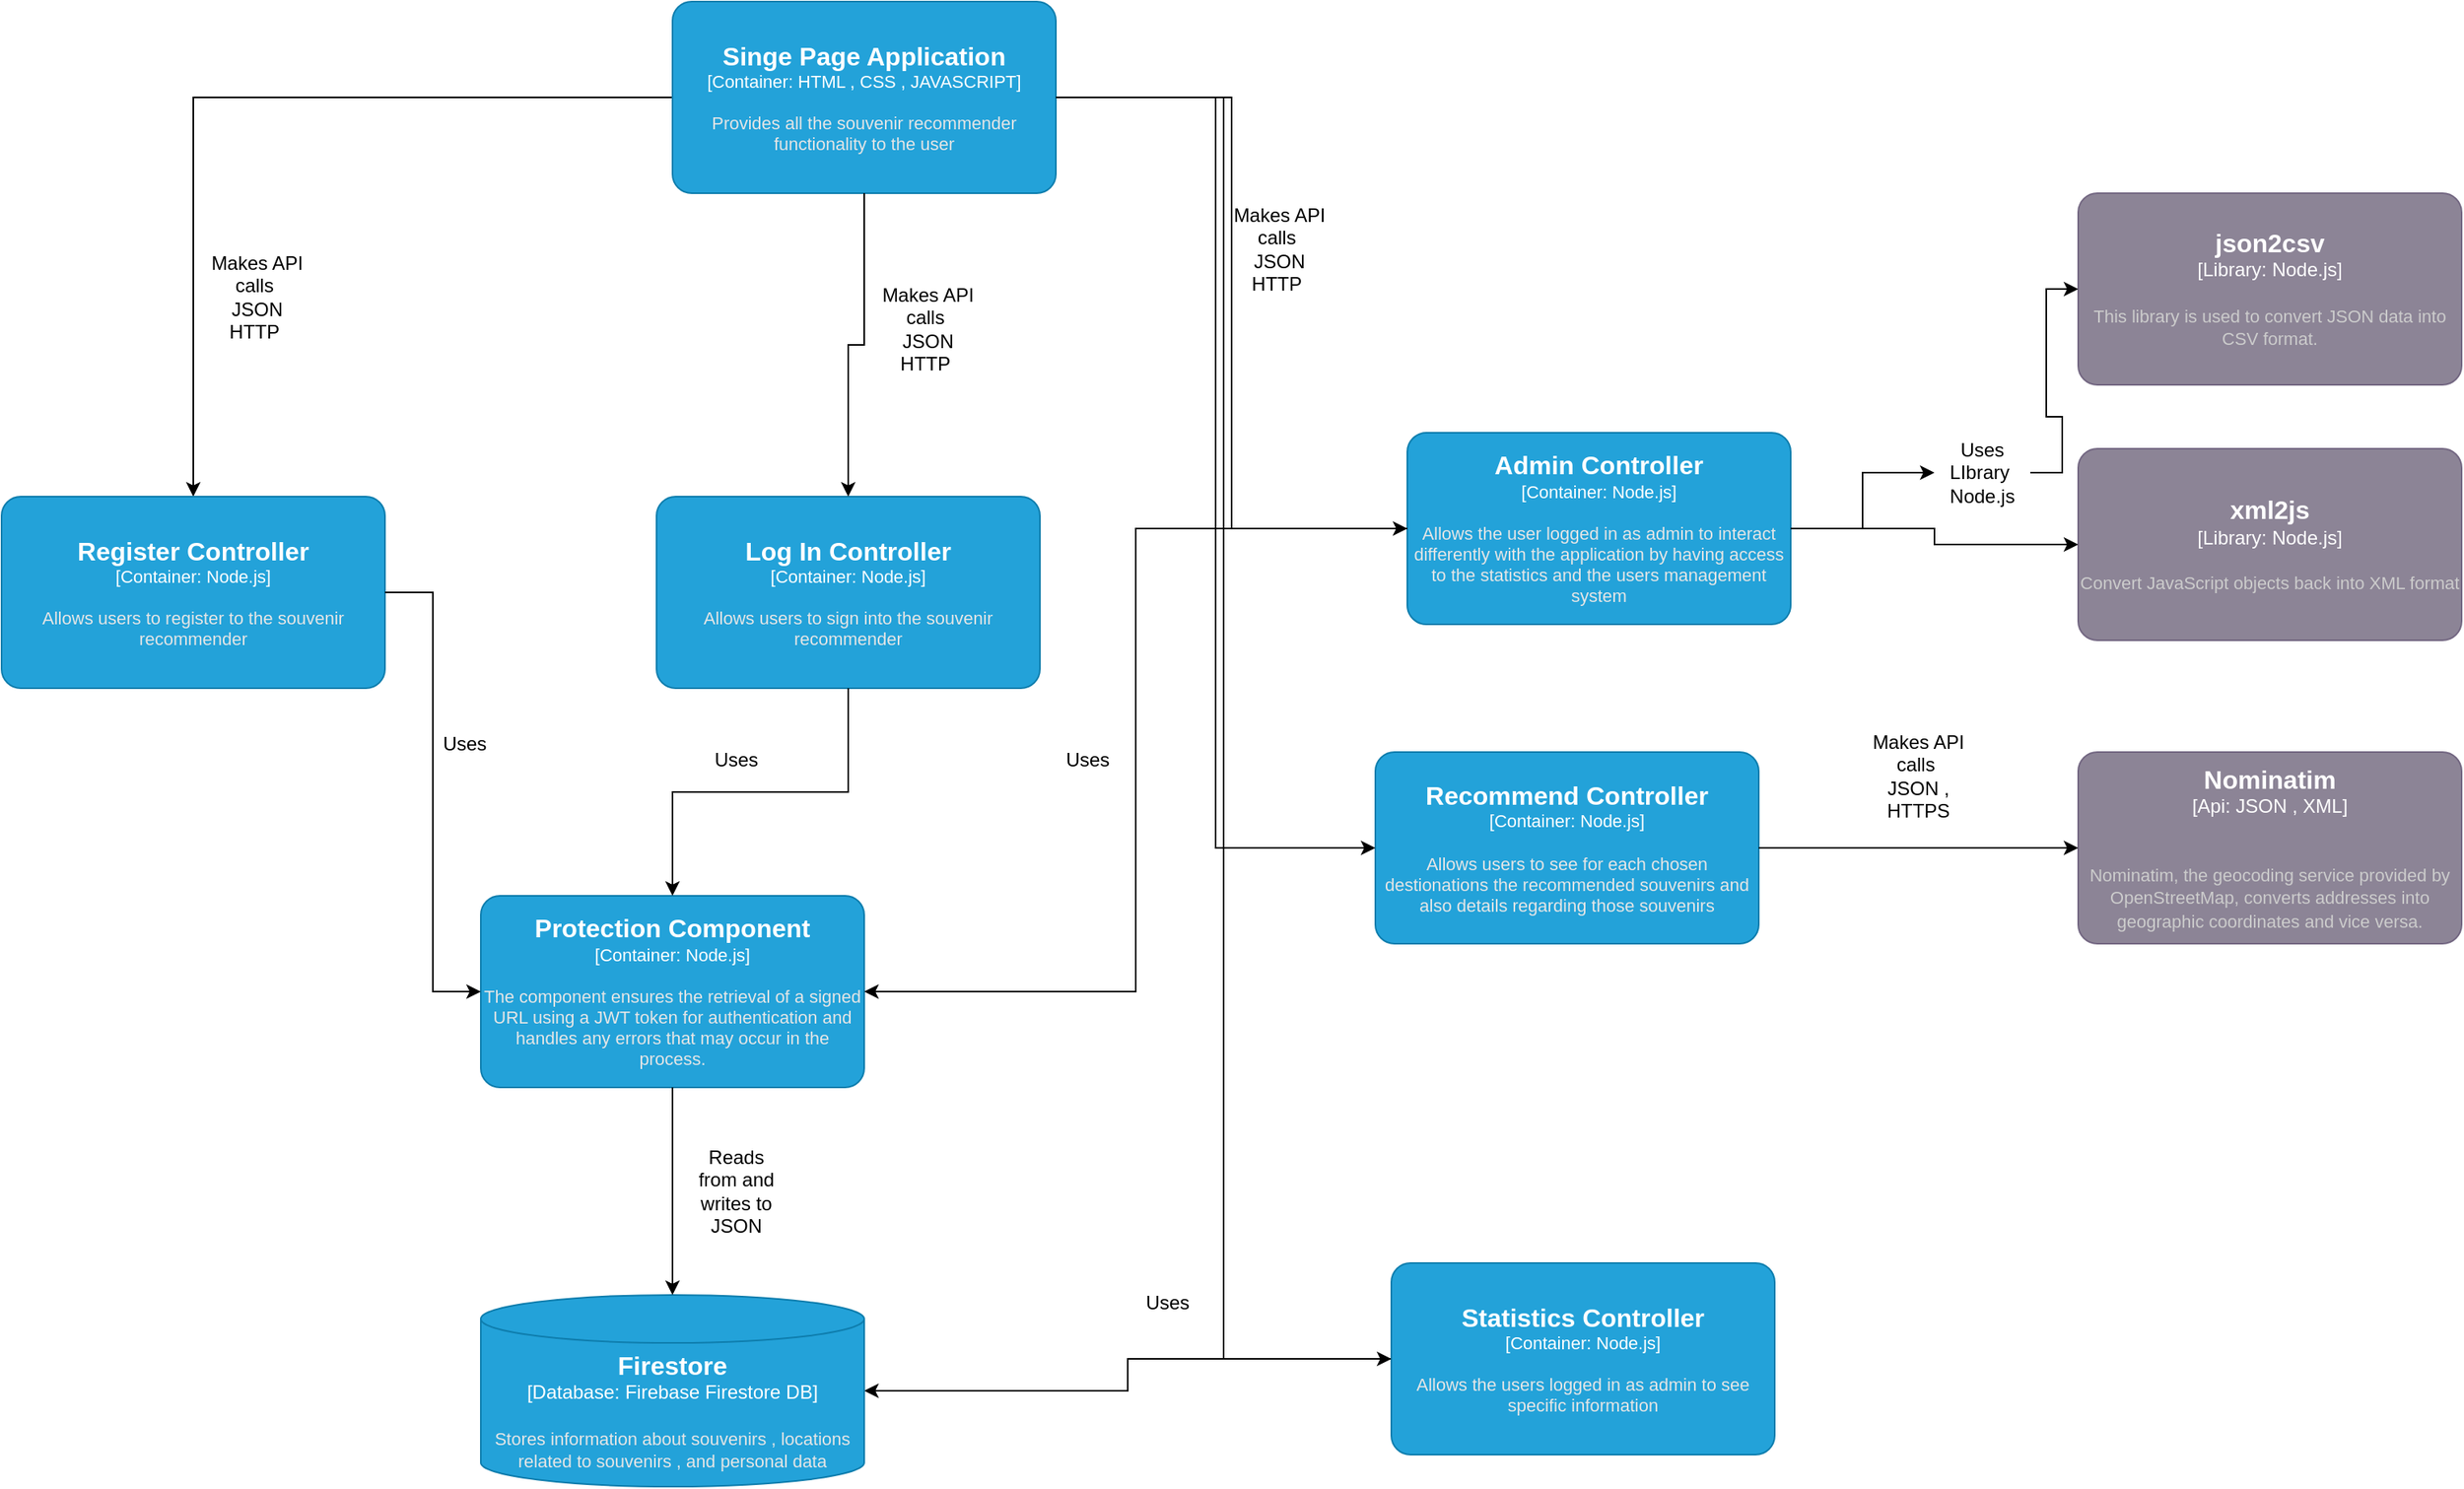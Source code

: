 <mxfile version="24.6.2" type="device">
  <diagram name="Page-1" id="Zpt7K3W-blNYxV5KJupq">
    <mxGraphModel dx="2758" dy="2112" grid="1" gridSize="10" guides="1" tooltips="1" connect="1" arrows="1" fold="1" page="1" pageScale="1" pageWidth="850" pageHeight="1100" math="0" shadow="0">
      <root>
        <mxCell id="0" />
        <mxCell id="1" parent="0" />
        <mxCell id="n5-8B-zvcPxMb8xxef_h-4" style="edgeStyle=orthogonalEdgeStyle;rounded=0;orthogonalLoop=1;jettySize=auto;html=1;" edge="1" parent="1" source="z6ncaV5ZU6-UbqV6RlaW-1" target="z6ncaV5ZU6-UbqV6RlaW-2">
          <mxGeometry relative="1" as="geometry" />
        </mxCell>
        <object placeholders="1" c4Name="Singe Page Application" c4Type="Container" c4Technology="HTML , CSS , JAVASCRIPT" c4Description="Provides all the souvenir recommender functionality to the user " label="&lt;font style=&quot;font-size: 16px&quot;&gt;&lt;b&gt;%c4Name%&lt;/b&gt;&lt;/font&gt;&lt;div&gt;[%c4Type%: %c4Technology%]&lt;/div&gt;&lt;br&gt;&lt;div&gt;&lt;font style=&quot;font-size: 11px&quot;&gt;&lt;font color=&quot;#E6E6E6&quot;&gt;%c4Description%&lt;/font&gt;&lt;/div&gt;" id="z6ncaV5ZU6-UbqV6RlaW-1">
          <mxCell style="rounded=1;whiteSpace=wrap;html=1;fontSize=11;labelBackgroundColor=none;fillColor=#23A2D9;fontColor=#ffffff;align=center;arcSize=10;strokeColor=#0E7DAD;metaEdit=1;resizable=0;points=[[0.25,0,0],[0.5,0,0],[0.75,0,0],[1,0.25,0],[1,0.5,0],[1,0.75,0],[0.75,1,0],[0.5,1,0],[0.25,1,0],[0,0.75,0],[0,0.5,0],[0,0.25,0]];" parent="1" vertex="1">
            <mxGeometry x="280" y="-1090" width="240" height="120" as="geometry" />
          </mxCell>
        </object>
        <object placeholders="1" c4Name="Register Controller" c4Type="Container" c4Technology="Node.js" c4Description="Allows users to register to the souvenir recommender" label="&lt;font style=&quot;font-size: 16px&quot;&gt;&lt;b&gt;%c4Name%&lt;/b&gt;&lt;/font&gt;&lt;div&gt;[%c4Type%: %c4Technology%]&lt;/div&gt;&lt;br&gt;&lt;div&gt;&lt;font style=&quot;font-size: 11px&quot;&gt;&lt;font color=&quot;#E6E6E6&quot;&gt;%c4Description%&lt;/font&gt;&lt;/div&gt;" id="z6ncaV5ZU6-UbqV6RlaW-2">
          <mxCell style="rounded=1;whiteSpace=wrap;html=1;fontSize=11;labelBackgroundColor=none;fillColor=#23A2D9;fontColor=#ffffff;align=center;arcSize=10;strokeColor=#0E7DAD;metaEdit=1;resizable=0;points=[[0.25,0,0],[0.5,0,0],[0.75,0,0],[1,0.25,0],[1,0.5,0],[1,0.75,0],[0.75,1,0],[0.5,1,0],[0.25,1,0],[0,0.75,0],[0,0.5,0],[0,0.25,0]];" parent="1" vertex="1">
            <mxGeometry x="-140" y="-780" width="240" height="120" as="geometry" />
          </mxCell>
        </object>
        <object placeholders="1" c4Name="Log In Controller" c4Type="Container" c4Technology="Node.js" c4Description="Allows users to sign into the souvenir recommender" label="&lt;font style=&quot;font-size: 16px&quot;&gt;&lt;b&gt;%c4Name%&lt;/b&gt;&lt;/font&gt;&lt;div&gt;[%c4Type%: %c4Technology%]&lt;/div&gt;&lt;br&gt;&lt;div&gt;&lt;font style=&quot;font-size: 11px&quot;&gt;&lt;font color=&quot;#E6E6E6&quot;&gt;%c4Description%&lt;/font&gt;&lt;/div&gt;" id="z6ncaV5ZU6-UbqV6RlaW-3">
          <mxCell style="rounded=1;whiteSpace=wrap;html=1;fontSize=11;labelBackgroundColor=none;fillColor=#23A2D9;fontColor=#ffffff;align=center;arcSize=10;strokeColor=#0E7DAD;metaEdit=1;resizable=0;points=[[0.25,0,0],[0.5,0,0],[0.75,0,0],[1,0.25,0],[1,0.5,0],[1,0.75,0],[0.75,1,0],[0.5,1,0],[0.25,1,0],[0,0.75,0],[0,0.5,0],[0,0.25,0]];" parent="1" vertex="1">
            <mxGeometry x="270" y="-780" width="240" height="120" as="geometry" />
          </mxCell>
        </object>
        <object placeholders="1" c4Name="Recommend Controller" c4Type="Container" c4Technology="Node.js" c4Description="Allows users to see for each chosen destionations the recommended souvenirs and also details regarding those souvenirs" label="&lt;font style=&quot;font-size: 16px&quot;&gt;&lt;b&gt;%c4Name%&lt;/b&gt;&lt;/font&gt;&lt;div&gt;[%c4Type%: %c4Technology%]&lt;/div&gt;&lt;br&gt;&lt;div&gt;&lt;font style=&quot;font-size: 11px&quot;&gt;&lt;font color=&quot;#E6E6E6&quot;&gt;%c4Description%&lt;/font&gt;&lt;/div&gt;" id="z6ncaV5ZU6-UbqV6RlaW-4">
          <mxCell style="rounded=1;whiteSpace=wrap;html=1;fontSize=11;labelBackgroundColor=none;fillColor=#23A2D9;fontColor=#ffffff;align=center;arcSize=10;strokeColor=#0E7DAD;metaEdit=1;resizable=0;points=[[0.25,0,0],[0.5,0,0],[0.75,0,0],[1,0.25,0],[1,0.5,0],[1,0.75,0],[0.75,1,0],[0.5,1,0],[0.25,1,0],[0,0.75,0],[0,0.5,0],[0,0.25,0]];" parent="1" vertex="1">
            <mxGeometry x="720" y="-620" width="240" height="120" as="geometry" />
          </mxCell>
        </object>
        <object placeholders="1" c4Name="Admin Controller" c4Type="Container" c4Technology="Node.js" c4Description="Allows the user logged in as admin to interact differently with the application by having access to the statistics and the users management system" label="&lt;font style=&quot;font-size: 16px&quot;&gt;&lt;b&gt;%c4Name%&lt;/b&gt;&lt;/font&gt;&lt;div&gt;[%c4Type%: %c4Technology%]&lt;/div&gt;&lt;br&gt;&lt;div&gt;&lt;font style=&quot;font-size: 11px&quot;&gt;&lt;font color=&quot;#E6E6E6&quot;&gt;%c4Description%&lt;/font&gt;&lt;/div&gt;" id="n5-8B-zvcPxMb8xxef_h-1">
          <mxCell style="rounded=1;whiteSpace=wrap;html=1;fontSize=11;labelBackgroundColor=none;fillColor=#23A2D9;fontColor=#ffffff;align=center;arcSize=10;strokeColor=#0E7DAD;metaEdit=1;resizable=0;points=[[0.25,0,0],[0.5,0,0],[0.75,0,0],[1,0.25,0],[1,0.5,0],[1,0.75,0],[0.75,1,0],[0.5,1,0],[0.25,1,0],[0,0.75,0],[0,0.5,0],[0,0.25,0]];" vertex="1" parent="1">
            <mxGeometry x="740" y="-820" width="240" height="120" as="geometry" />
          </mxCell>
        </object>
        <mxCell id="n5-8B-zvcPxMb8xxef_h-15" style="edgeStyle=orthogonalEdgeStyle;rounded=0;orthogonalLoop=1;jettySize=auto;html=1;" edge="1" parent="1" source="n5-8B-zvcPxMb8xxef_h-2" target="n5-8B-zvcPxMb8xxef_h-6">
          <mxGeometry relative="1" as="geometry" />
        </mxCell>
        <object placeholders="1" c4Name="Statistics Controller" c4Type="Container" c4Technology="Node.js" c4Description="Allows the users logged in as admin to see specific information" label="&lt;font style=&quot;font-size: 16px&quot;&gt;&lt;b&gt;%c4Name%&lt;/b&gt;&lt;/font&gt;&lt;div&gt;[%c4Type%: %c4Technology%]&lt;/div&gt;&lt;br&gt;&lt;div&gt;&lt;font style=&quot;font-size: 11px&quot;&gt;&lt;font color=&quot;#E6E6E6&quot;&gt;%c4Description%&lt;/font&gt;&lt;/div&gt;" id="n5-8B-zvcPxMb8xxef_h-2">
          <mxCell style="rounded=1;whiteSpace=wrap;html=1;fontSize=11;labelBackgroundColor=none;fillColor=#23A2D9;fontColor=#ffffff;align=center;arcSize=10;strokeColor=#0E7DAD;metaEdit=1;resizable=0;points=[[0.25,0,0],[0.5,0,0],[0.75,0,0],[1,0.25,0],[1,0.5,0],[1,0.75,0],[0.75,1,0],[0.5,1,0],[0.25,1,0],[0,0.75,0],[0,0.5,0],[0,0.25,0]];" vertex="1" parent="1">
            <mxGeometry x="730" y="-300" width="240" height="120" as="geometry" />
          </mxCell>
        </object>
        <object placeholders="1" c4Name="Protection Component" c4Type="Container" c4Technology="Node.js" c4Description="The component ensures the retrieval of a signed URL using a JWT token for authentication and handles any errors that may occur in the process." label="&lt;font style=&quot;font-size: 16px&quot;&gt;&lt;b&gt;%c4Name%&lt;/b&gt;&lt;/font&gt;&lt;div&gt;[%c4Type%: %c4Technology%]&lt;/div&gt;&lt;br&gt;&lt;div&gt;&lt;font style=&quot;font-size: 11px&quot;&gt;&lt;font color=&quot;#E6E6E6&quot;&gt;%c4Description%&lt;/font&gt;&lt;/div&gt;" id="n5-8B-zvcPxMb8xxef_h-3">
          <mxCell style="rounded=1;whiteSpace=wrap;html=1;fontSize=11;labelBackgroundColor=none;fillColor=#23A2D9;fontColor=#ffffff;align=center;arcSize=10;strokeColor=#0E7DAD;metaEdit=1;resizable=0;points=[[0.25,0,0],[0.5,0,0],[0.75,0,0],[1,0.25,0],[1,0.5,0],[1,0.75,0],[0.75,1,0],[0.5,1,0],[0.25,1,0],[0,0.75,0],[0,0.5,0],[0,0.25,0]];" vertex="1" parent="1">
            <mxGeometry x="160" y="-530" width="240" height="120" as="geometry" />
          </mxCell>
        </object>
        <mxCell id="n5-8B-zvcPxMb8xxef_h-5" style="edgeStyle=orthogonalEdgeStyle;rounded=0;orthogonalLoop=1;jettySize=auto;html=1;entryX=0.5;entryY=0;entryDx=0;entryDy=0;entryPerimeter=0;" edge="1" parent="1" source="z6ncaV5ZU6-UbqV6RlaW-1" target="z6ncaV5ZU6-UbqV6RlaW-3">
          <mxGeometry relative="1" as="geometry" />
        </mxCell>
        <object placeholders="1" c4Type="Firestore" c4Container="Database" c4Technology="Firebase Firestore DB" c4Description="Stores information about souvenirs , locations related to souvenirs , and personal data" label="&lt;font style=&quot;font-size: 16px&quot;&gt;&lt;b&gt;%c4Type%&lt;/b&gt;&lt;/font&gt;&lt;div&gt;[%c4Container%:&amp;nbsp;%c4Technology%]&lt;/div&gt;&lt;br&gt;&lt;div&gt;&lt;font style=&quot;font-size: 11px&quot;&gt;&lt;font color=&quot;#E6E6E6&quot;&gt;%c4Description%&lt;/font&gt;&lt;/div&gt;" id="n5-8B-zvcPxMb8xxef_h-6">
          <mxCell style="shape=cylinder3;size=15;whiteSpace=wrap;html=1;boundedLbl=1;rounded=0;labelBackgroundColor=none;fillColor=#23A2D9;fontSize=12;fontColor=#ffffff;align=center;strokeColor=#0E7DAD;metaEdit=1;points=[[0.5,0,0],[1,0.25,0],[1,0.5,0],[1,0.75,0],[0.5,1,0],[0,0.75,0],[0,0.5,0],[0,0.25,0]];resizable=0;" vertex="1" parent="1">
            <mxGeometry x="160" y="-280" width="240" height="120" as="geometry" />
          </mxCell>
        </object>
        <mxCell id="n5-8B-zvcPxMb8xxef_h-7" style="edgeStyle=orthogonalEdgeStyle;rounded=0;orthogonalLoop=1;jettySize=auto;html=1;exitX=1;exitY=0.5;exitDx=0;exitDy=0;exitPerimeter=0;entryX=0;entryY=0.5;entryDx=0;entryDy=0;entryPerimeter=0;" edge="1" parent="1" source="z6ncaV5ZU6-UbqV6RlaW-1" target="n5-8B-zvcPxMb8xxef_h-2">
          <mxGeometry relative="1" as="geometry" />
        </mxCell>
        <mxCell id="n5-8B-zvcPxMb8xxef_h-8" style="edgeStyle=orthogonalEdgeStyle;rounded=0;orthogonalLoop=1;jettySize=auto;html=1;entryX=0;entryY=0.5;entryDx=0;entryDy=0;entryPerimeter=0;" edge="1" parent="1" source="z6ncaV5ZU6-UbqV6RlaW-1" target="n5-8B-zvcPxMb8xxef_h-1">
          <mxGeometry relative="1" as="geometry" />
        </mxCell>
        <mxCell id="n5-8B-zvcPxMb8xxef_h-9" style="edgeStyle=orthogonalEdgeStyle;rounded=0;orthogonalLoop=1;jettySize=auto;html=1;entryX=0;entryY=0.5;entryDx=0;entryDy=0;entryPerimeter=0;" edge="1" parent="1" source="z6ncaV5ZU6-UbqV6RlaW-1" target="z6ncaV5ZU6-UbqV6RlaW-4">
          <mxGeometry relative="1" as="geometry" />
        </mxCell>
        <mxCell id="n5-8B-zvcPxMb8xxef_h-10" style="edgeStyle=orthogonalEdgeStyle;rounded=0;orthogonalLoop=1;jettySize=auto;html=1;entryX=0;entryY=0.5;entryDx=0;entryDy=0;entryPerimeter=0;" edge="1" parent="1" source="z6ncaV5ZU6-UbqV6RlaW-2" target="n5-8B-zvcPxMb8xxef_h-3">
          <mxGeometry relative="1" as="geometry" />
        </mxCell>
        <mxCell id="n5-8B-zvcPxMb8xxef_h-11" style="edgeStyle=orthogonalEdgeStyle;rounded=0;orthogonalLoop=1;jettySize=auto;html=1;entryX=0.5;entryY=0;entryDx=0;entryDy=0;entryPerimeter=0;" edge="1" parent="1" source="z6ncaV5ZU6-UbqV6RlaW-3" target="n5-8B-zvcPxMb8xxef_h-3">
          <mxGeometry relative="1" as="geometry" />
        </mxCell>
        <mxCell id="n5-8B-zvcPxMb8xxef_h-13" style="edgeStyle=orthogonalEdgeStyle;rounded=0;orthogonalLoop=1;jettySize=auto;html=1;entryX=0.5;entryY=0;entryDx=0;entryDy=0;entryPerimeter=0;" edge="1" parent="1" source="n5-8B-zvcPxMb8xxef_h-3" target="n5-8B-zvcPxMb8xxef_h-6">
          <mxGeometry relative="1" as="geometry" />
        </mxCell>
        <object placeholders="1" c4Name="Nominatim" c4Type="Api: JSON , XML" c4Description="&#xa;Nominatim, the geocoding service provided by OpenStreetMap, converts addresses into geographic coordinates and vice versa.&#xa;" label="&lt;font style=&quot;font-size: 16px&quot;&gt;&lt;b&gt;%c4Name%&lt;/b&gt;&lt;/font&gt;&lt;div&gt;[%c4Type%]&lt;/div&gt;&lt;br&gt;&lt;div&gt;&lt;font style=&quot;font-size: 11px&quot;&gt;&lt;font color=&quot;#cccccc&quot;&gt;%c4Description%&lt;/font&gt;&lt;/div&gt;" id="n5-8B-zvcPxMb8xxef_h-16">
          <mxCell style="rounded=1;whiteSpace=wrap;html=1;labelBackgroundColor=none;fillColor=#8C8496;fontColor=#ffffff;align=center;arcSize=10;strokeColor=#736782;metaEdit=1;resizable=0;points=[[0.25,0,0],[0.5,0,0],[0.75,0,0],[1,0.25,0],[1,0.5,0],[1,0.75,0],[0.75,1,0],[0.5,1,0],[0.25,1,0],[0,0.75,0],[0,0.5,0],[0,0.25,0]];" vertex="1" parent="1">
            <mxGeometry x="1160" y="-620" width="240" height="120" as="geometry" />
          </mxCell>
        </object>
        <mxCell id="n5-8B-zvcPxMb8xxef_h-17" style="edgeStyle=orthogonalEdgeStyle;rounded=0;orthogonalLoop=1;jettySize=auto;html=1;entryX=0;entryY=0.5;entryDx=0;entryDy=0;entryPerimeter=0;" edge="1" parent="1" source="z6ncaV5ZU6-UbqV6RlaW-4" target="n5-8B-zvcPxMb8xxef_h-16">
          <mxGeometry relative="1" as="geometry" />
        </mxCell>
        <mxCell id="n5-8B-zvcPxMb8xxef_h-18" value="Makes API calls&amp;nbsp;&lt;div&gt;JSON HTTP&amp;nbsp;&lt;/div&gt;" style="text;html=1;align=center;verticalAlign=middle;whiteSpace=wrap;rounded=0;" vertex="1" parent="1">
          <mxGeometry x="-10" y="-920" width="60" height="30" as="geometry" />
        </mxCell>
        <mxCell id="n5-8B-zvcPxMb8xxef_h-21" value="Makes API calls&amp;nbsp;&lt;div&gt;JSON HTTP&amp;nbsp;&lt;/div&gt;" style="text;html=1;align=center;verticalAlign=middle;whiteSpace=wrap;rounded=0;" vertex="1" parent="1">
          <mxGeometry x="410" y="-900" width="60" height="30" as="geometry" />
        </mxCell>
        <mxCell id="n5-8B-zvcPxMb8xxef_h-22" style="edgeStyle=orthogonalEdgeStyle;rounded=0;orthogonalLoop=1;jettySize=auto;html=1;exitX=0;exitY=0.5;exitDx=0;exitDy=0;exitPerimeter=0;entryX=1;entryY=0.5;entryDx=0;entryDy=0;entryPerimeter=0;" edge="1" parent="1" source="n5-8B-zvcPxMb8xxef_h-1" target="n5-8B-zvcPxMb8xxef_h-3">
          <mxGeometry relative="1" as="geometry" />
        </mxCell>
        <mxCell id="n5-8B-zvcPxMb8xxef_h-23" value="Makes API calls&amp;nbsp;&lt;div&gt;JSON HTTP&amp;nbsp;&lt;/div&gt;" style="text;html=1;align=center;verticalAlign=middle;whiteSpace=wrap;rounded=0;" vertex="1" parent="1">
          <mxGeometry x="630" y="-950" width="60" height="30" as="geometry" />
        </mxCell>
        <mxCell id="n5-8B-zvcPxMb8xxef_h-24" value="Reads from and writes to JSON" style="text;html=1;align=center;verticalAlign=middle;whiteSpace=wrap;rounded=0;" vertex="1" parent="1">
          <mxGeometry x="290" y="-360" width="60" height="30" as="geometry" />
        </mxCell>
        <mxCell id="n5-8B-zvcPxMb8xxef_h-25" value="Makes API calls&amp;nbsp;&lt;div&gt;JSON , HTTPS&lt;/div&gt;" style="text;html=1;align=center;verticalAlign=middle;whiteSpace=wrap;rounded=0;" vertex="1" parent="1">
          <mxGeometry x="1030" y="-620" width="60" height="30" as="geometry" />
        </mxCell>
        <object placeholders="1" c4Name="json2csv" c4Type="Library: Node.js" c4Description="This library is used to convert JSON data into CSV format." label="&lt;font style=&quot;font-size: 16px&quot;&gt;&lt;b&gt;%c4Name%&lt;/b&gt;&lt;/font&gt;&lt;div&gt;[%c4Type%]&lt;/div&gt;&lt;br&gt;&lt;div&gt;&lt;font style=&quot;font-size: 11px&quot;&gt;&lt;font color=&quot;#cccccc&quot;&gt;%c4Description%&lt;/font&gt;&lt;/div&gt;" id="n5-8B-zvcPxMb8xxef_h-26">
          <mxCell style="rounded=1;whiteSpace=wrap;html=1;labelBackgroundColor=none;fillColor=#8C8496;fontColor=#ffffff;align=center;arcSize=10;strokeColor=#736782;metaEdit=1;resizable=0;points=[[0.25,0,0],[0.5,0,0],[0.75,0,0],[1,0.25,0],[1,0.5,0],[1,0.75,0],[0.75,1,0],[0.5,1,0],[0.25,1,0],[0,0.75,0],[0,0.5,0],[0,0.25,0]];" vertex="1" parent="1">
            <mxGeometry x="1160" y="-970" width="240" height="120" as="geometry" />
          </mxCell>
        </object>
        <object placeholders="1" c4Name="xml2js" c4Type="Library: Node.js" c4Description="Convert JavaScript objects back into XML format" label="&lt;font style=&quot;font-size: 16px&quot;&gt;&lt;b&gt;%c4Name%&lt;/b&gt;&lt;/font&gt;&lt;div&gt;[%c4Type%]&lt;/div&gt;&lt;br&gt;&lt;div&gt;&lt;font style=&quot;font-size: 11px&quot;&gt;&lt;font color=&quot;#cccccc&quot;&gt;%c4Description%&lt;/font&gt;&lt;/div&gt;" id="n5-8B-zvcPxMb8xxef_h-27">
          <mxCell style="rounded=1;whiteSpace=wrap;html=1;labelBackgroundColor=none;fillColor=#8C8496;fontColor=#ffffff;align=center;arcSize=10;strokeColor=#736782;metaEdit=1;resizable=0;points=[[0.25,0,0],[0.5,0,0],[0.75,0,0],[1,0.25,0],[1,0.5,0],[1,0.75,0],[0.75,1,0],[0.5,1,0],[0.25,1,0],[0,0.75,0],[0,0.5,0],[0,0.25,0]];" vertex="1" parent="1">
            <mxGeometry x="1160" y="-810" width="240" height="120" as="geometry" />
          </mxCell>
        </object>
        <mxCell id="n5-8B-zvcPxMb8xxef_h-28" style="edgeStyle=orthogonalEdgeStyle;rounded=0;orthogonalLoop=1;jettySize=auto;html=1;entryX=0;entryY=0.5;entryDx=0;entryDy=0;entryPerimeter=0;" edge="1" parent="1" source="n5-8B-zvcPxMb8xxef_h-1" target="n5-8B-zvcPxMb8xxef_h-27">
          <mxGeometry relative="1" as="geometry" />
        </mxCell>
        <mxCell id="n5-8B-zvcPxMb8xxef_h-29" style="edgeStyle=orthogonalEdgeStyle;rounded=0;orthogonalLoop=1;jettySize=auto;html=1;entryX=0;entryY=0.5;entryDx=0;entryDy=0;entryPerimeter=0;" edge="1" parent="1" source="n5-8B-zvcPxMb8xxef_h-30" target="n5-8B-zvcPxMb8xxef_h-26">
          <mxGeometry relative="1" as="geometry" />
        </mxCell>
        <mxCell id="n5-8B-zvcPxMb8xxef_h-31" value="" style="edgeStyle=orthogonalEdgeStyle;rounded=0;orthogonalLoop=1;jettySize=auto;html=1;entryX=0;entryY=0.5;entryDx=0;entryDy=0;entryPerimeter=0;" edge="1" parent="1" source="n5-8B-zvcPxMb8xxef_h-1" target="n5-8B-zvcPxMb8xxef_h-30">
          <mxGeometry relative="1" as="geometry">
            <mxPoint x="980" y="-760" as="sourcePoint" />
            <mxPoint x="1160" y="-910" as="targetPoint" />
          </mxGeometry>
        </mxCell>
        <mxCell id="n5-8B-zvcPxMb8xxef_h-30" value="Uses LIbrary&amp;nbsp;&lt;div&gt;Node.js&lt;/div&gt;" style="text;html=1;align=center;verticalAlign=middle;whiteSpace=wrap;rounded=0;" vertex="1" parent="1">
          <mxGeometry x="1070" y="-810" width="60" height="30" as="geometry" />
        </mxCell>
        <mxCell id="n5-8B-zvcPxMb8xxef_h-32" value="Uses" style="text;html=1;align=center;verticalAlign=middle;whiteSpace=wrap;rounded=0;" vertex="1" parent="1">
          <mxGeometry x="510" y="-630" width="60" height="30" as="geometry" />
        </mxCell>
        <mxCell id="n5-8B-zvcPxMb8xxef_h-33" value="Uses" style="text;html=1;align=center;verticalAlign=middle;whiteSpace=wrap;rounded=0;" vertex="1" parent="1">
          <mxGeometry x="560" y="-290" width="60" height="30" as="geometry" />
        </mxCell>
        <mxCell id="n5-8B-zvcPxMb8xxef_h-34" value="Uses" style="text;html=1;align=center;verticalAlign=middle;whiteSpace=wrap;rounded=0;" vertex="1" parent="1">
          <mxGeometry x="290" y="-630" width="60" height="30" as="geometry" />
        </mxCell>
        <mxCell id="n5-8B-zvcPxMb8xxef_h-35" value="Uses" style="text;html=1;align=center;verticalAlign=middle;whiteSpace=wrap;rounded=0;" vertex="1" parent="1">
          <mxGeometry x="120" y="-640" width="60" height="30" as="geometry" />
        </mxCell>
      </root>
    </mxGraphModel>
  </diagram>
</mxfile>
